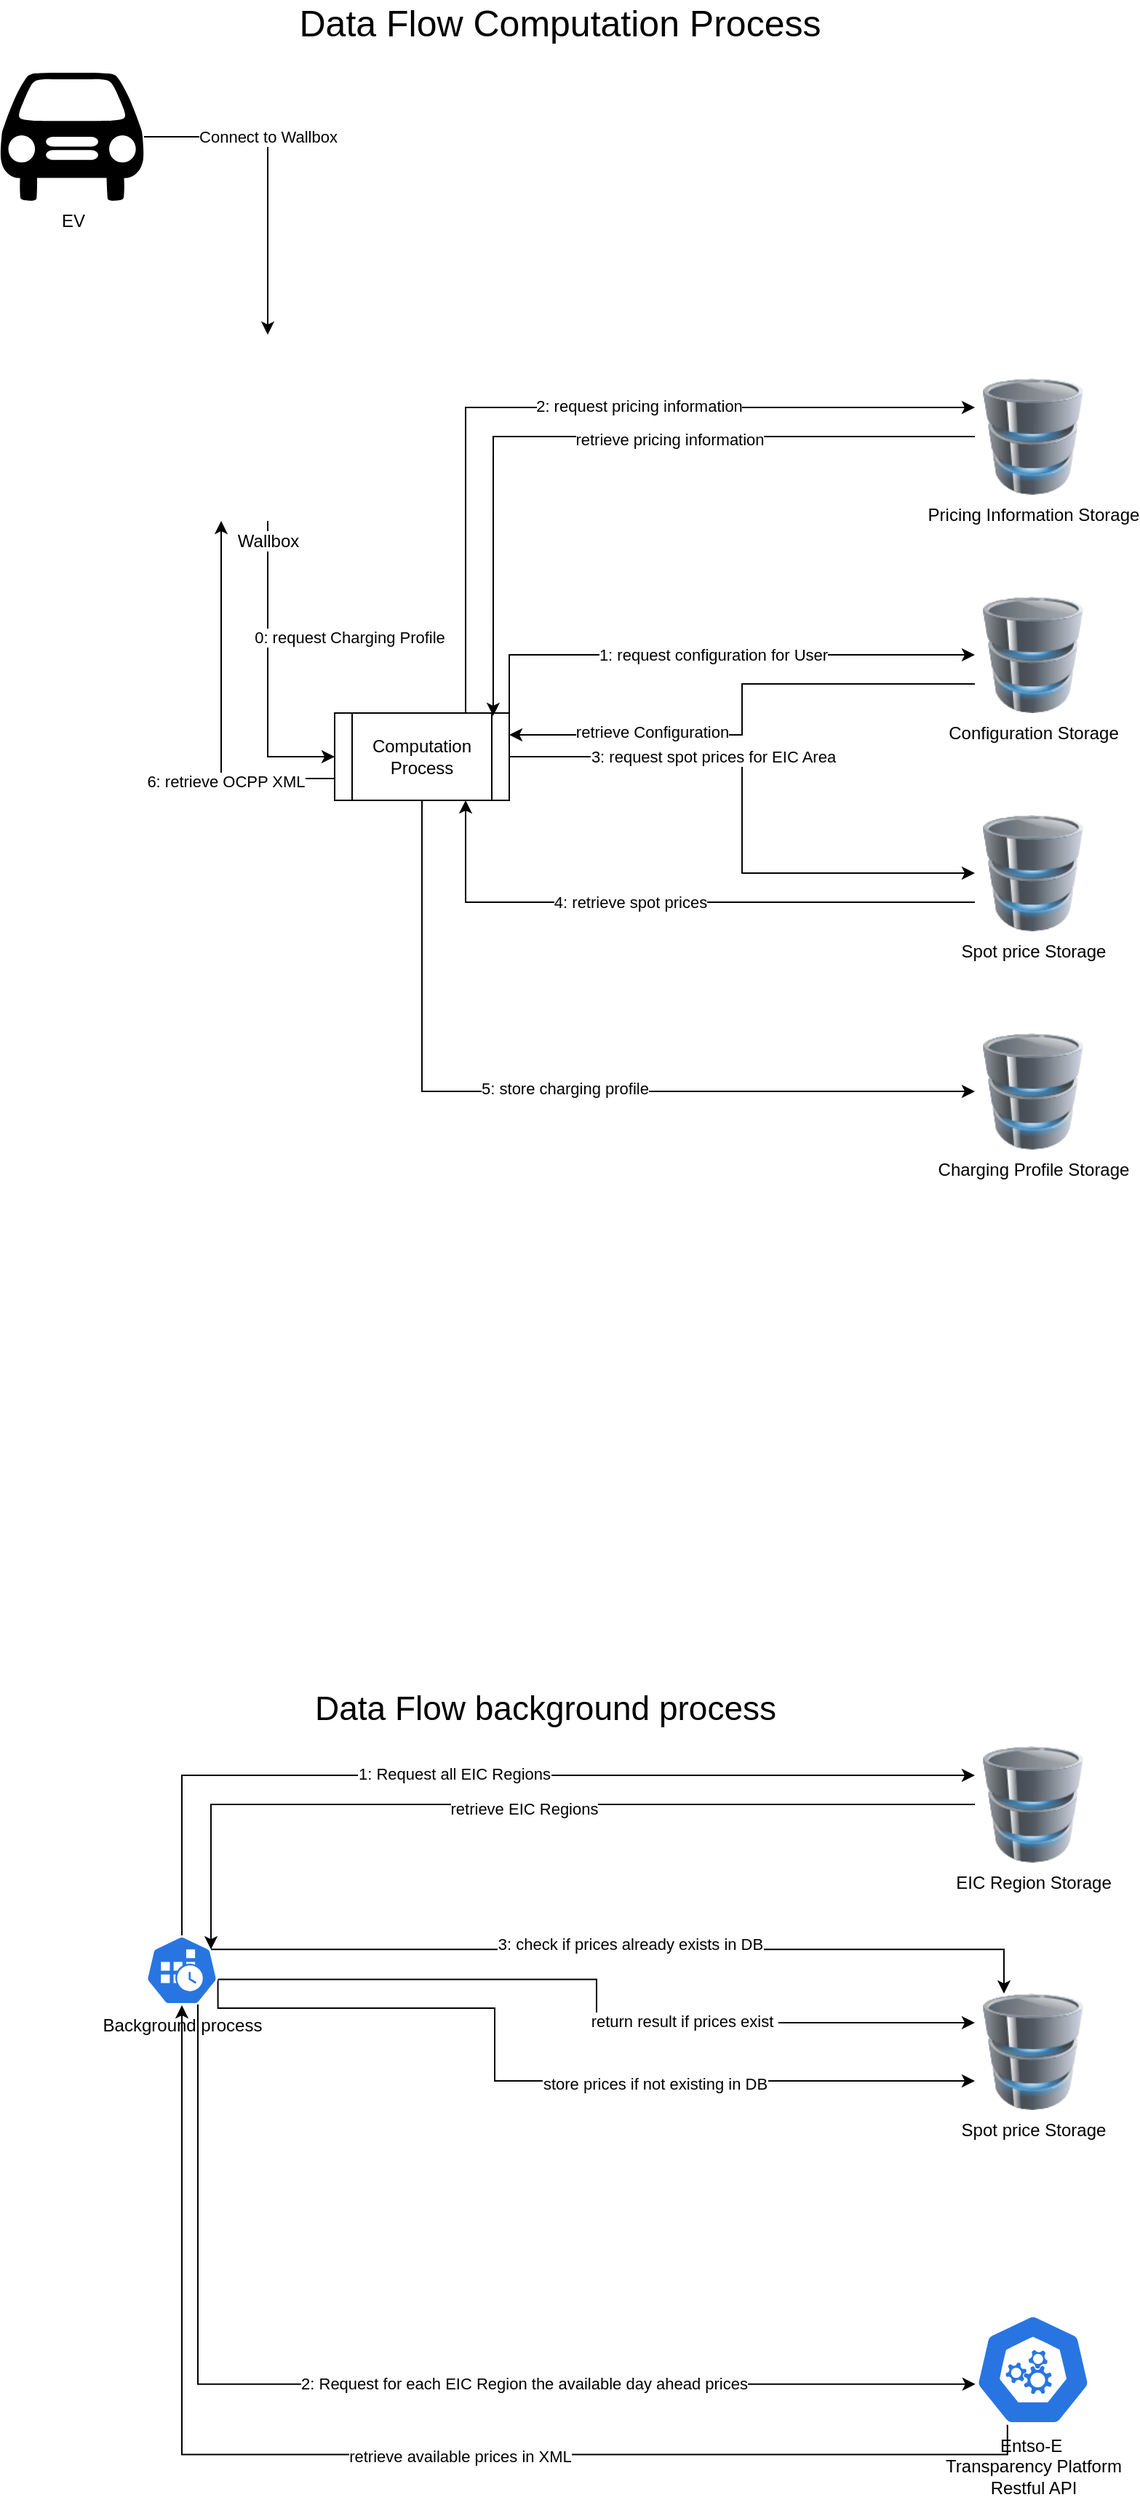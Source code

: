 <mxfile version="27.0.1">
  <diagram name="Seite-1" id="RiWL7UGFOMK9hR6FUCRO">
    <mxGraphModel dx="946" dy="629" grid="1" gridSize="10" guides="1" tooltips="1" connect="1" arrows="1" fold="1" page="1" pageScale="1" pageWidth="827" pageHeight="1169" math="0" shadow="0">
      <root>
        <mxCell id="0" />
        <mxCell id="1" parent="0" />
        <mxCell id="UXKPTOqq_0qHGmjlRGbl-10" style="edgeStyle=orthogonalEdgeStyle;rounded=0;orthogonalLoop=1;jettySize=auto;html=1;entryX=0;entryY=0.5;entryDx=0;entryDy=0;horizontal=1;" edge="1" parent="1" source="UXKPTOqq_0qHGmjlRGbl-3" target="UXKPTOqq_0qHGmjlRGbl-5">
          <mxGeometry relative="1" as="geometry" />
        </mxCell>
        <mxCell id="UXKPTOqq_0qHGmjlRGbl-11" value="0: request Charging Profile" style="edgeLabel;html=1;align=center;verticalAlign=middle;resizable=0;points=[];" vertex="1" connectable="0" parent="UXKPTOqq_0qHGmjlRGbl-10">
          <mxGeometry x="-0.231" y="-1" relative="1" as="geometry">
            <mxPoint x="57" as="offset" />
          </mxGeometry>
        </mxCell>
        <mxCell id="UXKPTOqq_0qHGmjlRGbl-3" value="Wallbox" style="shape=image;html=1;verticalAlign=top;verticalLabelPosition=bottom;labelBackgroundColor=#ffffff;imageAspect=0;aspect=fixed;image=https://cdn3.iconfinder.com/data/icons/energy-and-power-glyph-24-px/24/Filling_station_fuel_station_gas_station_petrol_pump_petrol_station-128.png" vertex="1" parent="1">
          <mxGeometry x="140" y="240" width="128" height="128" as="geometry" />
        </mxCell>
        <mxCell id="UXKPTOqq_0qHGmjlRGbl-12" style="edgeStyle=orthogonalEdgeStyle;rounded=0;orthogonalLoop=1;jettySize=auto;html=1;exitX=1;exitY=0;exitDx=0;exitDy=0;" edge="1" parent="1" source="UXKPTOqq_0qHGmjlRGbl-5" target="UXKPTOqq_0qHGmjlRGbl-7">
          <mxGeometry relative="1" as="geometry" />
        </mxCell>
        <mxCell id="UXKPTOqq_0qHGmjlRGbl-13" value="1: request configuration for User" style="edgeLabel;html=1;align=center;verticalAlign=middle;resizable=0;points=[];" vertex="1" connectable="0" parent="UXKPTOqq_0qHGmjlRGbl-12">
          <mxGeometry x="-0.544" y="-1" relative="1" as="geometry">
            <mxPoint x="98" y="-1" as="offset" />
          </mxGeometry>
        </mxCell>
        <mxCell id="UXKPTOqq_0qHGmjlRGbl-16" style="edgeStyle=orthogonalEdgeStyle;rounded=0;orthogonalLoop=1;jettySize=auto;html=1;exitX=0.75;exitY=0;exitDx=0;exitDy=0;entryX=0;entryY=0.25;entryDx=0;entryDy=0;" edge="1" parent="1" source="UXKPTOqq_0qHGmjlRGbl-5" target="UXKPTOqq_0qHGmjlRGbl-6">
          <mxGeometry relative="1" as="geometry" />
        </mxCell>
        <mxCell id="UXKPTOqq_0qHGmjlRGbl-17" value="2: request pricing information" style="edgeLabel;html=1;align=center;verticalAlign=middle;resizable=0;points=[];" vertex="1" connectable="0" parent="UXKPTOqq_0qHGmjlRGbl-16">
          <mxGeometry x="0.175" y="1" relative="1" as="geometry">
            <mxPoint as="offset" />
          </mxGeometry>
        </mxCell>
        <mxCell id="UXKPTOqq_0qHGmjlRGbl-20" style="edgeStyle=orthogonalEdgeStyle;rounded=0;orthogonalLoop=1;jettySize=auto;html=1;exitX=1;exitY=0.5;exitDx=0;exitDy=0;entryX=0;entryY=0.5;entryDx=0;entryDy=0;" edge="1" parent="1" source="UXKPTOqq_0qHGmjlRGbl-5" target="UXKPTOqq_0qHGmjlRGbl-8">
          <mxGeometry relative="1" as="geometry" />
        </mxCell>
        <mxCell id="UXKPTOqq_0qHGmjlRGbl-21" value="3: request spot prices for EIC Area" style="edgeLabel;html=1;align=center;verticalAlign=middle;resizable=0;points=[];" vertex="1" connectable="0" parent="UXKPTOqq_0qHGmjlRGbl-20">
          <mxGeometry x="-0.51" y="3" relative="1" as="geometry">
            <mxPoint x="42" y="3" as="offset" />
          </mxGeometry>
        </mxCell>
        <mxCell id="UXKPTOqq_0qHGmjlRGbl-27" style="edgeStyle=orthogonalEdgeStyle;rounded=0;orthogonalLoop=1;jettySize=auto;html=1;exitX=0.5;exitY=1;exitDx=0;exitDy=0;entryX=0;entryY=0.5;entryDx=0;entryDy=0;" edge="1" parent="1" source="UXKPTOqq_0qHGmjlRGbl-5" target="UXKPTOqq_0qHGmjlRGbl-9">
          <mxGeometry relative="1" as="geometry" />
        </mxCell>
        <mxCell id="UXKPTOqq_0qHGmjlRGbl-28" value="5: store charging profile" style="edgeLabel;html=1;align=center;verticalAlign=middle;resizable=0;points=[];" vertex="1" connectable="0" parent="UXKPTOqq_0qHGmjlRGbl-27">
          <mxGeometry x="0.028" y="2" relative="1" as="geometry">
            <mxPoint as="offset" />
          </mxGeometry>
        </mxCell>
        <mxCell id="UXKPTOqq_0qHGmjlRGbl-29" style="edgeStyle=orthogonalEdgeStyle;rounded=0;orthogonalLoop=1;jettySize=auto;html=1;exitX=0;exitY=0.75;exitDx=0;exitDy=0;entryX=0.25;entryY=1;entryDx=0;entryDy=0;" edge="1" parent="1" source="UXKPTOqq_0qHGmjlRGbl-5" target="UXKPTOqq_0qHGmjlRGbl-3">
          <mxGeometry relative="1" as="geometry" />
        </mxCell>
        <mxCell id="UXKPTOqq_0qHGmjlRGbl-30" value="6: retrieve OCPP XML" style="edgeLabel;html=1;align=center;verticalAlign=middle;resizable=0;points=[];" vertex="1" connectable="0" parent="UXKPTOqq_0qHGmjlRGbl-29">
          <mxGeometry x="-0.412" y="2" relative="1" as="geometry">
            <mxPoint as="offset" />
          </mxGeometry>
        </mxCell>
        <mxCell id="UXKPTOqq_0qHGmjlRGbl-5" value="Computation Process" style="shape=process;whiteSpace=wrap;html=1;backgroundOutline=1;" vertex="1" parent="1">
          <mxGeometry x="250" y="500" width="120" height="60" as="geometry" />
        </mxCell>
        <mxCell id="UXKPTOqq_0qHGmjlRGbl-6" value="Pricing Information Storage" style="image;html=1;image=img/lib/clip_art/computers/Database_128x128.png" vertex="1" parent="1">
          <mxGeometry x="690" y="270" width="80" height="80" as="geometry" />
        </mxCell>
        <mxCell id="UXKPTOqq_0qHGmjlRGbl-14" style="edgeStyle=orthogonalEdgeStyle;rounded=0;orthogonalLoop=1;jettySize=auto;html=1;exitX=0;exitY=0.75;exitDx=0;exitDy=0;entryX=1;entryY=0.25;entryDx=0;entryDy=0;" edge="1" parent="1" source="UXKPTOqq_0qHGmjlRGbl-7" target="UXKPTOqq_0qHGmjlRGbl-5">
          <mxGeometry relative="1" as="geometry" />
        </mxCell>
        <mxCell id="UXKPTOqq_0qHGmjlRGbl-15" value="retrieve Configuration" style="edgeLabel;html=1;align=center;verticalAlign=middle;resizable=0;points=[];" vertex="1" connectable="0" parent="UXKPTOqq_0qHGmjlRGbl-14">
          <mxGeometry x="0.448" y="-2" relative="1" as="geometry">
            <mxPoint as="offset" />
          </mxGeometry>
        </mxCell>
        <mxCell id="UXKPTOqq_0qHGmjlRGbl-7" value="Configuration Storage" style="image;html=1;image=img/lib/clip_art/computers/Database_128x128.png" vertex="1" parent="1">
          <mxGeometry x="690" y="420" width="80" height="80" as="geometry" />
        </mxCell>
        <mxCell id="UXKPTOqq_0qHGmjlRGbl-22" style="edgeStyle=orthogonalEdgeStyle;rounded=0;orthogonalLoop=1;jettySize=auto;html=1;exitX=0;exitY=0.75;exitDx=0;exitDy=0;entryX=0.75;entryY=1;entryDx=0;entryDy=0;" edge="1" parent="1" source="UXKPTOqq_0qHGmjlRGbl-8" target="UXKPTOqq_0qHGmjlRGbl-5">
          <mxGeometry relative="1" as="geometry" />
        </mxCell>
        <mxCell id="UXKPTOqq_0qHGmjlRGbl-23" value="4: retrieve spot prices" style="edgeLabel;html=1;align=center;verticalAlign=middle;resizable=0;points=[];" vertex="1" connectable="0" parent="UXKPTOqq_0qHGmjlRGbl-22">
          <mxGeometry x="0.129" relative="1" as="geometry">
            <mxPoint as="offset" />
          </mxGeometry>
        </mxCell>
        <mxCell id="UXKPTOqq_0qHGmjlRGbl-8" value="Spot price Storage" style="image;html=1;image=img/lib/clip_art/computers/Database_128x128.png" vertex="1" parent="1">
          <mxGeometry x="690" y="570" width="80" height="80" as="geometry" />
        </mxCell>
        <mxCell id="UXKPTOqq_0qHGmjlRGbl-9" value="Charging Profile Storage" style="image;html=1;image=img/lib/clip_art/computers/Database_128x128.png" vertex="1" parent="1">
          <mxGeometry x="690" y="720" width="80" height="80" as="geometry" />
        </mxCell>
        <mxCell id="UXKPTOqq_0qHGmjlRGbl-18" style="edgeStyle=orthogonalEdgeStyle;rounded=0;orthogonalLoop=1;jettySize=auto;html=1;entryX=0.908;entryY=0.033;entryDx=0;entryDy=0;entryPerimeter=0;" edge="1" parent="1" source="UXKPTOqq_0qHGmjlRGbl-6" target="UXKPTOqq_0qHGmjlRGbl-5">
          <mxGeometry relative="1" as="geometry" />
        </mxCell>
        <mxCell id="UXKPTOqq_0qHGmjlRGbl-19" value="retrieve pricing information" style="edgeLabel;html=1;align=center;verticalAlign=middle;resizable=0;points=[];" vertex="1" connectable="0" parent="UXKPTOqq_0qHGmjlRGbl-18">
          <mxGeometry x="-0.197" y="2" relative="1" as="geometry">
            <mxPoint as="offset" />
          </mxGeometry>
        </mxCell>
        <mxCell id="UXKPTOqq_0qHGmjlRGbl-32" style="edgeStyle=orthogonalEdgeStyle;rounded=0;orthogonalLoop=1;jettySize=auto;html=1;entryX=0.5;entryY=0;entryDx=0;entryDy=0;" edge="1" parent="1" source="UXKPTOqq_0qHGmjlRGbl-31" target="UXKPTOqq_0qHGmjlRGbl-3">
          <mxGeometry relative="1" as="geometry" />
        </mxCell>
        <mxCell id="UXKPTOqq_0qHGmjlRGbl-33" value="Connect to Wallbox" style="edgeLabel;html=1;align=center;verticalAlign=middle;resizable=0;points=[];" vertex="1" connectable="0" parent="UXKPTOqq_0qHGmjlRGbl-32">
          <mxGeometry x="0.093" y="2" relative="1" as="geometry">
            <mxPoint x="-2" y="-36" as="offset" />
          </mxGeometry>
        </mxCell>
        <mxCell id="UXKPTOqq_0qHGmjlRGbl-31" value="EV&lt;div&gt;&lt;br&gt;&lt;/div&gt;" style="shape=mxgraph.signs.transportation.car_1;html=1;pointerEvents=1;fillColor=#000000;strokeColor=none;verticalLabelPosition=bottom;verticalAlign=top;align=center;" vertex="1" parent="1">
          <mxGeometry x="20" y="60" width="99" height="88" as="geometry" />
        </mxCell>
        <mxCell id="UXKPTOqq_0qHGmjlRGbl-42" style="edgeStyle=orthogonalEdgeStyle;rounded=0;orthogonalLoop=1;jettySize=auto;html=1;entryX=0;entryY=0.25;entryDx=0;entryDy=0;" edge="1" parent="1" source="UXKPTOqq_0qHGmjlRGbl-36" target="UXKPTOqq_0qHGmjlRGbl-37">
          <mxGeometry relative="1" as="geometry">
            <Array as="points">
              <mxPoint x="145" y="1230" />
            </Array>
          </mxGeometry>
        </mxCell>
        <mxCell id="UXKPTOqq_0qHGmjlRGbl-43" value="1: Request all EIC Regions" style="edgeLabel;html=1;align=center;verticalAlign=middle;resizable=0;points=[];" vertex="1" connectable="0" parent="UXKPTOqq_0qHGmjlRGbl-42">
          <mxGeometry x="-0.093" y="1" relative="1" as="geometry">
            <mxPoint as="offset" />
          </mxGeometry>
        </mxCell>
        <mxCell id="UXKPTOqq_0qHGmjlRGbl-54" style="edgeStyle=orthogonalEdgeStyle;rounded=0;orthogonalLoop=1;jettySize=auto;html=1;exitX=0.9;exitY=0.2;exitDx=0;exitDy=0;exitPerimeter=0;entryX=0.25;entryY=0;entryDx=0;entryDy=0;" edge="1" parent="1" source="UXKPTOqq_0qHGmjlRGbl-36" target="UXKPTOqq_0qHGmjlRGbl-40">
          <mxGeometry relative="1" as="geometry" />
        </mxCell>
        <mxCell id="UXKPTOqq_0qHGmjlRGbl-55" value="3: check if prices already exists in DB" style="edgeLabel;html=1;align=center;verticalAlign=middle;resizable=0;points=[];" vertex="1" connectable="0" parent="UXKPTOqq_0qHGmjlRGbl-54">
          <mxGeometry x="0.001" y="4" relative="1" as="geometry">
            <mxPoint as="offset" />
          </mxGeometry>
        </mxCell>
        <mxCell id="UXKPTOqq_0qHGmjlRGbl-56" style="edgeStyle=orthogonalEdgeStyle;rounded=0;orthogonalLoop=1;jettySize=auto;html=1;exitX=0.995;exitY=0.63;exitDx=0;exitDy=0;exitPerimeter=0;entryX=0;entryY=0.25;entryDx=0;entryDy=0;" edge="1" parent="1" source="UXKPTOqq_0qHGmjlRGbl-36" target="UXKPTOqq_0qHGmjlRGbl-40">
          <mxGeometry relative="1" as="geometry" />
        </mxCell>
        <mxCell id="UXKPTOqq_0qHGmjlRGbl-57" value="return result if prices exist&amp;nbsp;" style="edgeLabel;html=1;align=center;verticalAlign=middle;resizable=0;points=[];" vertex="1" connectable="0" parent="UXKPTOqq_0qHGmjlRGbl-56">
          <mxGeometry x="0.273" y="1" relative="1" as="geometry">
            <mxPoint as="offset" />
          </mxGeometry>
        </mxCell>
        <mxCell id="UXKPTOqq_0qHGmjlRGbl-58" style="edgeStyle=orthogonalEdgeStyle;rounded=0;orthogonalLoop=1;jettySize=auto;html=1;exitX=0.995;exitY=0.63;exitDx=0;exitDy=0;exitPerimeter=0;entryX=0;entryY=0.75;entryDx=0;entryDy=0;" edge="1" parent="1" source="UXKPTOqq_0qHGmjlRGbl-36" target="UXKPTOqq_0qHGmjlRGbl-40">
          <mxGeometry relative="1" as="geometry">
            <Array as="points">
              <mxPoint x="170" y="1390" />
              <mxPoint x="360" y="1390" />
              <mxPoint x="360" y="1440" />
            </Array>
          </mxGeometry>
        </mxCell>
        <mxCell id="UXKPTOqq_0qHGmjlRGbl-59" value="store prices if not existing in DB" style="edgeLabel;html=1;align=center;verticalAlign=middle;resizable=0;points=[];" vertex="1" connectable="0" parent="UXKPTOqq_0qHGmjlRGbl-58">
          <mxGeometry x="0.081" y="-2" relative="1" as="geometry">
            <mxPoint x="51" as="offset" />
          </mxGeometry>
        </mxCell>
        <mxCell id="UXKPTOqq_0qHGmjlRGbl-36" value="Background process" style="aspect=fixed;sketch=0;html=1;dashed=0;whitespace=wrap;verticalLabelPosition=bottom;verticalAlign=top;fillColor=#2875E2;strokeColor=#ffffff;points=[[0.005,0.63,0],[0.1,0.2,0],[0.9,0.2,0],[0.5,0,0],[0.995,0.63,0],[0.72,0.99,0],[0.5,1,0],[0.28,0.99,0]];shape=mxgraph.kubernetes.icon2;prIcon=cronjob" vertex="1" parent="1">
          <mxGeometry x="120" y="1340" width="50" height="48" as="geometry" />
        </mxCell>
        <mxCell id="UXKPTOqq_0qHGmjlRGbl-37" value="EIC Region Storage" style="image;html=1;image=img/lib/clip_art/computers/Database_128x128.png" vertex="1" parent="1">
          <mxGeometry x="690" y="1210" width="80" height="80" as="geometry" />
        </mxCell>
        <mxCell id="UXKPTOqq_0qHGmjlRGbl-48" style="edgeStyle=orthogonalEdgeStyle;rounded=0;orthogonalLoop=1;jettySize=auto;html=1;exitX=0.28;exitY=0.99;exitDx=0;exitDy=0;exitPerimeter=0;" edge="1" parent="1" source="UXKPTOqq_0qHGmjlRGbl-38" target="UXKPTOqq_0qHGmjlRGbl-36">
          <mxGeometry relative="1" as="geometry" />
        </mxCell>
        <mxCell id="UXKPTOqq_0qHGmjlRGbl-49" value="retrieve available prices in XML" style="edgeLabel;html=1;align=center;verticalAlign=middle;resizable=0;points=[];" vertex="1" connectable="0" parent="UXKPTOqq_0qHGmjlRGbl-48">
          <mxGeometry x="-0.114" y="1" relative="1" as="geometry">
            <mxPoint as="offset" />
          </mxGeometry>
        </mxCell>
        <mxCell id="UXKPTOqq_0qHGmjlRGbl-38" value="Entso-E&amp;nbsp;&lt;div&gt;Transparency Platform&lt;/div&gt;&lt;div&gt;Restful API&lt;/div&gt;" style="aspect=fixed;sketch=0;html=1;dashed=0;whitespace=wrap;verticalLabelPosition=bottom;verticalAlign=top;fillColor=#2875E2;strokeColor=#ffffff;points=[[0.005,0.63,0],[0.1,0.2,0],[0.9,0.2,0],[0.5,0,0],[0.995,0.63,0],[0.72,0.99,0],[0.5,1,0],[0.28,0.99,0]];shape=mxgraph.kubernetes.icon2;prIcon=api" vertex="1" parent="1">
          <mxGeometry x="690" y="1600" width="80" height="76.8" as="geometry" />
        </mxCell>
        <mxCell id="UXKPTOqq_0qHGmjlRGbl-40" value="Spot price Storage" style="image;html=1;image=img/lib/clip_art/computers/Database_128x128.png" vertex="1" parent="1">
          <mxGeometry x="690" y="1380" width="80" height="80" as="geometry" />
        </mxCell>
        <mxCell id="UXKPTOqq_0qHGmjlRGbl-44" style="edgeStyle=orthogonalEdgeStyle;rounded=0;orthogonalLoop=1;jettySize=auto;html=1;exitX=0;exitY=0.5;exitDx=0;exitDy=0;entryX=0.9;entryY=0.2;entryDx=0;entryDy=0;entryPerimeter=0;" edge="1" parent="1" source="UXKPTOqq_0qHGmjlRGbl-37" target="UXKPTOqq_0qHGmjlRGbl-36">
          <mxGeometry relative="1" as="geometry" />
        </mxCell>
        <mxCell id="UXKPTOqq_0qHGmjlRGbl-45" value="retrieve EIC Regions" style="edgeLabel;html=1;align=center;verticalAlign=middle;resizable=0;points=[];" vertex="1" connectable="0" parent="UXKPTOqq_0qHGmjlRGbl-44">
          <mxGeometry x="-0.007" y="3" relative="1" as="geometry">
            <mxPoint as="offset" />
          </mxGeometry>
        </mxCell>
        <mxCell id="UXKPTOqq_0qHGmjlRGbl-46" style="edgeStyle=orthogonalEdgeStyle;rounded=0;orthogonalLoop=1;jettySize=auto;html=1;exitX=0.72;exitY=0.99;exitDx=0;exitDy=0;exitPerimeter=0;entryX=0.005;entryY=0.63;entryDx=0;entryDy=0;entryPerimeter=0;" edge="1" parent="1" source="UXKPTOqq_0qHGmjlRGbl-36" target="UXKPTOqq_0qHGmjlRGbl-38">
          <mxGeometry relative="1" as="geometry" />
        </mxCell>
        <mxCell id="UXKPTOqq_0qHGmjlRGbl-47" value="2: Request for each EIC Region the available day ahead prices" style="edgeLabel;html=1;align=center;verticalAlign=middle;resizable=0;points=[];" vertex="1" connectable="0" parent="UXKPTOqq_0qHGmjlRGbl-46">
          <mxGeometry x="0.084" y="1" relative="1" as="geometry">
            <mxPoint x="54" as="offset" />
          </mxGeometry>
        </mxCell>
        <mxCell id="UXKPTOqq_0qHGmjlRGbl-60" value="Data Flow background process" style="text;html=1;align=center;verticalAlign=middle;whiteSpace=wrap;rounded=0;fontSize=23;" vertex="1" parent="1">
          <mxGeometry x="200" y="1169" width="390" height="30" as="geometry" />
        </mxCell>
        <mxCell id="UXKPTOqq_0qHGmjlRGbl-61" value="Data Flow Computation Process" style="text;html=1;align=center;verticalAlign=middle;whiteSpace=wrap;rounded=0;fontSize=25;" vertex="1" parent="1">
          <mxGeometry x="210" y="10" width="390" height="30" as="geometry" />
        </mxCell>
      </root>
    </mxGraphModel>
  </diagram>
</mxfile>
